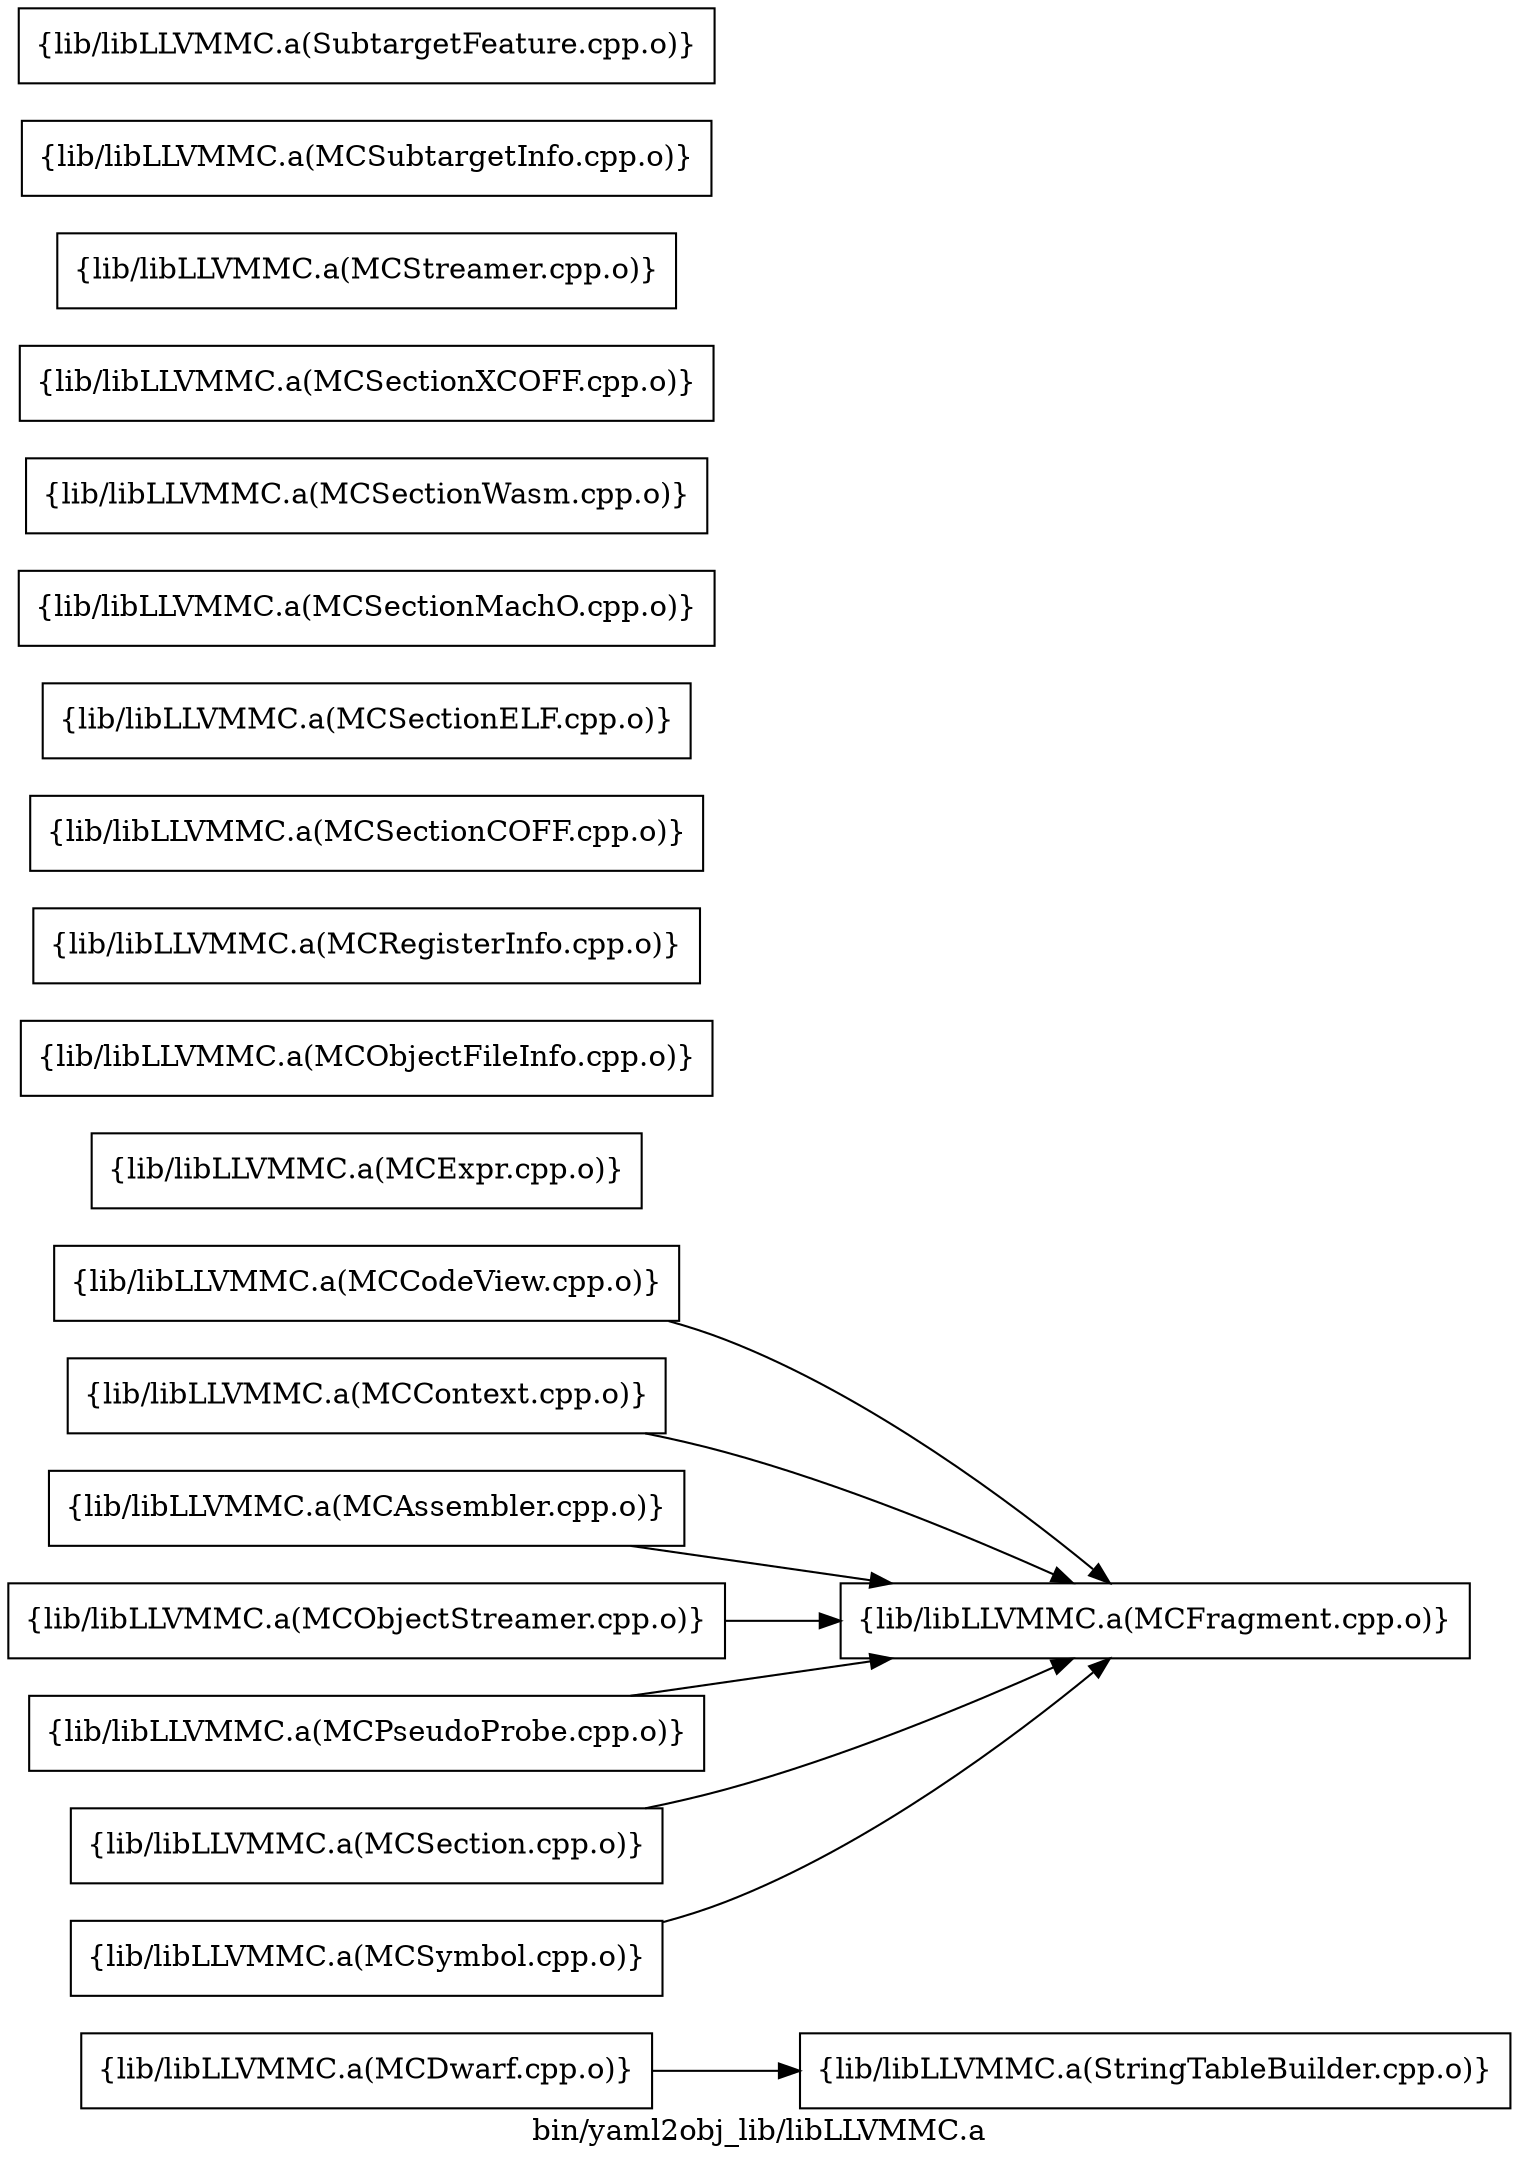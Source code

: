 digraph "bin/yaml2obj_lib/libLLVMMC.a" {
	label="bin/yaml2obj_lib/libLLVMMC.a";
	rankdir=LR;

	Node0x564099f2bf28 [shape=record,shape=box,group=0,label="{lib/libLLVMMC.a(StringTableBuilder.cpp.o)}"];
	Node0x564099f2c928 [shape=record,shape=box,group=0,label="{lib/libLLVMMC.a(MCCodeView.cpp.o)}"];
	Node0x564099f2c928 -> Node0x564099f2a218;
	Node0x564099f2a218 [shape=record,shape=box,group=0,label="{lib/libLLVMMC.a(MCFragment.cpp.o)}"];
	Node0x564099f2c608 [shape=record,shape=box,group=0,label="{lib/libLLVMMC.a(MCContext.cpp.o)}"];
	Node0x564099f2c608 -> Node0x564099f2a218;
	Node0x564099f2cc48 [shape=record,shape=box,group=0,label="{lib/libLLVMMC.a(MCDwarf.cpp.o)}"];
	Node0x564099f2cc48 -> Node0x564099f2bf28;
	Node0x564099f296d8 [shape=record,shape=box,group=0,label="{lib/libLLVMMC.a(MCExpr.cpp.o)}"];
	Node0x564099f293b8 [shape=record,shape=box,group=0,label="{lib/libLLVMMC.a(MCAssembler.cpp.o)}"];
	Node0x564099f293b8 -> Node0x564099f2a218;
	Node0x564099f2a8f8 [shape=record,shape=box,group=0,label="{lib/libLLVMMC.a(MCObjectFileInfo.cpp.o)}"];
	Node0x564099f2a768 [shape=record,shape=box,group=0,label="{lib/libLLVMMC.a(MCObjectStreamer.cpp.o)}"];
	Node0x564099f2a768 -> Node0x564099f2a218;
	Node0x564099f2ff38 [shape=record,shape=box,group=0,label="{lib/libLLVMMC.a(MCPseudoProbe.cpp.o)}"];
	Node0x564099f2ff38 -> Node0x564099f2a218;
	Node0x564099f30758 [shape=record,shape=box,group=0,label="{lib/libLLVMMC.a(MCRegisterInfo.cpp.o)}"];
	Node0x564099f30e38 [shape=record,shape=box,group=0,label="{lib/libLLVMMC.a(MCSection.cpp.o)}"];
	Node0x564099f30e38 -> Node0x564099f2a218;
	Node0x564099f31518 [shape=record,shape=box,group=0,label="{lib/libLLVMMC.a(MCSectionCOFF.cpp.o)}"];
	Node0x564099f31d88 [shape=record,shape=box,group=0,label="{lib/libLLVMMC.a(MCSectionELF.cpp.o)}"];
	Node0x564099f325a8 [shape=record,shape=box,group=0,label="{lib/libLLVMMC.a(MCSectionMachO.cpp.o)}"];
	Node0x564099f32dc8 [shape=record,shape=box,group=0,label="{lib/libLLVMMC.a(MCSectionWasm.cpp.o)}"];
	Node0x564099f29048 [shape=record,shape=box,group=0,label="{lib/libLLVMMC.a(MCSectionXCOFF.cpp.o)}"];
	Node0x564099f29908 [shape=record,shape=box,group=0,label="{lib/libLLVMMC.a(MCStreamer.cpp.o)}"];
	Node0x564099f2a498 [shape=record,shape=box,group=0,label="{lib/libLLVMMC.a(MCSubtargetInfo.cpp.o)}"];
	Node0x564099f2a0d8 [shape=record,shape=box,group=0,label="{lib/libLLVMMC.a(MCSymbol.cpp.o)}"];
	Node0x564099f2a0d8 -> Node0x564099f2a218;
	Node0x564099f2c6a8 [shape=record,shape=box,group=0,label="{lib/libLLVMMC.a(SubtargetFeature.cpp.o)}"];
}
